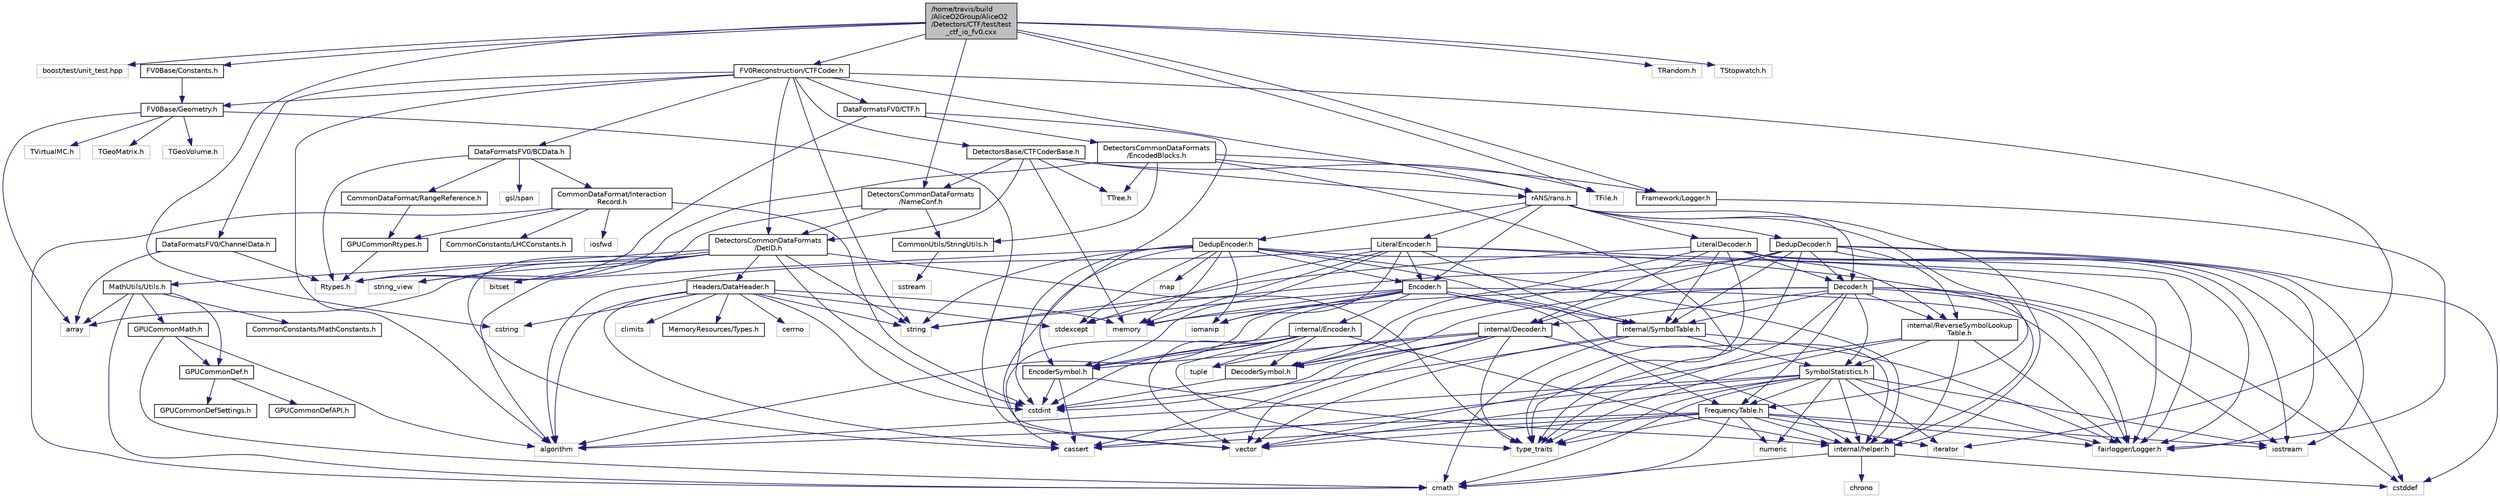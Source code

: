 digraph "/home/travis/build/AliceO2Group/AliceO2/Detectors/CTF/test/test_ctf_io_fv0.cxx"
{
 // INTERACTIVE_SVG=YES
  bgcolor="transparent";
  edge [fontname="Helvetica",fontsize="10",labelfontname="Helvetica",labelfontsize="10"];
  node [fontname="Helvetica",fontsize="10",shape=record];
  Node0 [label="/home/travis/build\l/AliceO2Group/AliceO2\l/Detectors/CTF/test/test\l_ctf_io_fv0.cxx",height=0.2,width=0.4,color="black", fillcolor="grey75", style="filled", fontcolor="black"];
  Node0 -> Node1 [color="midnightblue",fontsize="10",style="solid",fontname="Helvetica"];
  Node1 [label="boost/test/unit_test.hpp",height=0.2,width=0.4,color="grey75"];
  Node0 -> Node2 [color="midnightblue",fontsize="10",style="solid",fontname="Helvetica"];
  Node2 [label="DetectorsCommonDataFormats\l/NameConf.h",height=0.2,width=0.4,color="black",URL="$d7/d61/NameConf_8h.html",tooltip="Definition of the Names Generator class. "];
  Node2 -> Node3 [color="midnightblue",fontsize="10",style="solid",fontname="Helvetica"];
  Node3 [label="DetectorsCommonDataFormats\l/DetID.h",height=0.2,width=0.4,color="black",URL="$d6/d31/DetID_8h.html"];
  Node3 -> Node4 [color="midnightblue",fontsize="10",style="solid",fontname="Helvetica"];
  Node4 [label="Rtypes.h",height=0.2,width=0.4,color="grey75"];
  Node3 -> Node5 [color="midnightblue",fontsize="10",style="solid",fontname="Helvetica"];
  Node5 [label="array",height=0.2,width=0.4,color="grey75"];
  Node3 -> Node6 [color="midnightblue",fontsize="10",style="solid",fontname="Helvetica"];
  Node6 [label="bitset",height=0.2,width=0.4,color="grey75"];
  Node3 -> Node7 [color="midnightblue",fontsize="10",style="solid",fontname="Helvetica"];
  Node7 [label="cassert",height=0.2,width=0.4,color="grey75"];
  Node3 -> Node8 [color="midnightblue",fontsize="10",style="solid",fontname="Helvetica"];
  Node8 [label="cstdint",height=0.2,width=0.4,color="grey75"];
  Node3 -> Node9 [color="midnightblue",fontsize="10",style="solid",fontname="Helvetica"];
  Node9 [label="string_view",height=0.2,width=0.4,color="grey75"];
  Node3 -> Node10 [color="midnightblue",fontsize="10",style="solid",fontname="Helvetica"];
  Node10 [label="string",height=0.2,width=0.4,color="grey75"];
  Node3 -> Node11 [color="midnightblue",fontsize="10",style="solid",fontname="Helvetica"];
  Node11 [label="type_traits",height=0.2,width=0.4,color="grey75"];
  Node3 -> Node12 [color="midnightblue",fontsize="10",style="solid",fontname="Helvetica"];
  Node12 [label="MathUtils/Utils.h",height=0.2,width=0.4,color="black",URL="$d9/d52/Common_2MathUtils_2include_2MathUtils_2Utils_8h.html"];
  Node12 -> Node5 [color="midnightblue",fontsize="10",style="solid",fontname="Helvetica"];
  Node12 -> Node13 [color="midnightblue",fontsize="10",style="solid",fontname="Helvetica"];
  Node13 [label="cmath",height=0.2,width=0.4,color="grey75"];
  Node12 -> Node14 [color="midnightblue",fontsize="10",style="solid",fontname="Helvetica"];
  Node14 [label="GPUCommonDef.h",height=0.2,width=0.4,color="black",URL="$df/d21/GPUCommonDef_8h.html"];
  Node14 -> Node15 [color="midnightblue",fontsize="10",style="solid",fontname="Helvetica"];
  Node15 [label="GPUCommonDefSettings.h",height=0.2,width=0.4,color="black",URL="$d5/d93/GPUCommonDefSettings_8h.html"];
  Node14 -> Node16 [color="midnightblue",fontsize="10",style="solid",fontname="Helvetica"];
  Node16 [label="GPUCommonDefAPI.h",height=0.2,width=0.4,color="black",URL="$da/d5a/GPUCommonDefAPI_8h.html"];
  Node12 -> Node17 [color="midnightblue",fontsize="10",style="solid",fontname="Helvetica"];
  Node17 [label="GPUCommonMath.h",height=0.2,width=0.4,color="black",URL="$d6/da2/GPUCommonMath_8h.html"];
  Node17 -> Node14 [color="midnightblue",fontsize="10",style="solid",fontname="Helvetica"];
  Node17 -> Node13 [color="midnightblue",fontsize="10",style="solid",fontname="Helvetica"];
  Node17 -> Node18 [color="midnightblue",fontsize="10",style="solid",fontname="Helvetica"];
  Node18 [label="algorithm",height=0.2,width=0.4,color="grey75"];
  Node12 -> Node19 [color="midnightblue",fontsize="10",style="solid",fontname="Helvetica"];
  Node19 [label="CommonConstants/MathConstants.h",height=0.2,width=0.4,color="black",URL="$d6/d84/MathConstants_8h.html",tooltip="useful math constants "];
  Node3 -> Node20 [color="midnightblue",fontsize="10",style="solid",fontname="Helvetica"];
  Node20 [label="Headers/DataHeader.h",height=0.2,width=0.4,color="black",URL="$dc/dcd/DataHeader_8h.html"];
  Node20 -> Node8 [color="midnightblue",fontsize="10",style="solid",fontname="Helvetica"];
  Node20 -> Node21 [color="midnightblue",fontsize="10",style="solid",fontname="Helvetica"];
  Node21 [label="memory",height=0.2,width=0.4,color="grey75"];
  Node20 -> Node7 [color="midnightblue",fontsize="10",style="solid",fontname="Helvetica"];
  Node20 -> Node22 [color="midnightblue",fontsize="10",style="solid",fontname="Helvetica"];
  Node22 [label="cstring",height=0.2,width=0.4,color="grey75"];
  Node20 -> Node18 [color="midnightblue",fontsize="10",style="solid",fontname="Helvetica"];
  Node20 -> Node23 [color="midnightblue",fontsize="10",style="solid",fontname="Helvetica"];
  Node23 [label="stdexcept",height=0.2,width=0.4,color="grey75"];
  Node20 -> Node10 [color="midnightblue",fontsize="10",style="solid",fontname="Helvetica"];
  Node20 -> Node24 [color="midnightblue",fontsize="10",style="solid",fontname="Helvetica"];
  Node24 [label="climits",height=0.2,width=0.4,color="grey75"];
  Node20 -> Node25 [color="midnightblue",fontsize="10",style="solid",fontname="Helvetica"];
  Node25 [label="MemoryResources/Types.h",height=0.2,width=0.4,color="black",URL="$d7/df8/Types_8h.html"];
  Node20 -> Node26 [color="midnightblue",fontsize="10",style="solid",fontname="Helvetica"];
  Node26 [label="cerrno",height=0.2,width=0.4,color="grey75"];
  Node2 -> Node27 [color="midnightblue",fontsize="10",style="solid",fontname="Helvetica"];
  Node27 [label="CommonUtils/StringUtils.h",height=0.2,width=0.4,color="black",URL="$d1/d1e/Common_2Utils_2include_2CommonUtils_2StringUtils_8h.html"];
  Node27 -> Node28 [color="midnightblue",fontsize="10",style="solid",fontname="Helvetica"];
  Node28 [label="sstream",height=0.2,width=0.4,color="grey75"];
  Node2 -> Node9 [color="midnightblue",fontsize="10",style="solid",fontname="Helvetica"];
  Node0 -> Node29 [color="midnightblue",fontsize="10",style="solid",fontname="Helvetica"];
  Node29 [label="FV0Reconstruction/CTFCoder.h",height=0.2,width=0.4,color="black",URL="$d5/df7/FIT_2FV0_2reconstruction_2include_2FV0Reconstruction_2CTFCoder_8h.html"];
  Node29 -> Node18 [color="midnightblue",fontsize="10",style="solid",fontname="Helvetica"];
  Node29 -> Node30 [color="midnightblue",fontsize="10",style="solid",fontname="Helvetica"];
  Node30 [label="iterator",height=0.2,width=0.4,color="grey75"];
  Node29 -> Node10 [color="midnightblue",fontsize="10",style="solid",fontname="Helvetica"];
  Node29 -> Node31 [color="midnightblue",fontsize="10",style="solid",fontname="Helvetica"];
  Node31 [label="FV0Base/Geometry.h",height=0.2,width=0.4,color="black",URL="$d8/de0/FIT_2FV0_2base_2include_2FV0Base_2Geometry_8h.html"];
  Node31 -> Node32 [color="midnightblue",fontsize="10",style="solid",fontname="Helvetica"];
  Node32 [label="vector",height=0.2,width=0.4,color="grey75"];
  Node31 -> Node5 [color="midnightblue",fontsize="10",style="solid",fontname="Helvetica"];
  Node31 -> Node33 [color="midnightblue",fontsize="10",style="solid",fontname="Helvetica"];
  Node33 [label="TGeoMatrix.h",height=0.2,width=0.4,color="grey75"];
  Node31 -> Node34 [color="midnightblue",fontsize="10",style="solid",fontname="Helvetica"];
  Node34 [label="TGeoVolume.h",height=0.2,width=0.4,color="grey75"];
  Node31 -> Node35 [color="midnightblue",fontsize="10",style="solid",fontname="Helvetica"];
  Node35 [label="TVirtualMC.h",height=0.2,width=0.4,color="grey75"];
  Node29 -> Node36 [color="midnightblue",fontsize="10",style="solid",fontname="Helvetica"];
  Node36 [label="DataFormatsFV0/CTF.h",height=0.2,width=0.4,color="black",URL="$d5/d52/FIT_2FV0_2include_2DataFormatsFV0_2CTF_8h.html"];
  Node36 -> Node32 [color="midnightblue",fontsize="10",style="solid",fontname="Helvetica"];
  Node36 -> Node4 [color="midnightblue",fontsize="10",style="solid",fontname="Helvetica"];
  Node36 -> Node37 [color="midnightblue",fontsize="10",style="solid",fontname="Helvetica"];
  Node37 [label="DetectorsCommonDataFormats\l/EncodedBlocks.h",height=0.2,width=0.4,color="black",URL="$da/d91/EncodedBlocks_8h.html"];
  Node37 -> Node11 [color="midnightblue",fontsize="10",style="solid",fontname="Helvetica"];
  Node37 -> Node4 [color="midnightblue",fontsize="10",style="solid",fontname="Helvetica"];
  Node37 -> Node38 [color="midnightblue",fontsize="10",style="solid",fontname="Helvetica"];
  Node38 [label="rANS/rans.h",height=0.2,width=0.4,color="black",URL="$d4/de7/rans_8h.html",tooltip="header for public api "];
  Node38 -> Node39 [color="midnightblue",fontsize="10",style="solid",fontname="Helvetica"];
  Node39 [label="FrequencyTable.h",height=0.2,width=0.4,color="black",URL="$dd/d65/FrequencyTable_8h.html",tooltip="Histogram to depict frequencies of source symbols for rANS compression. "];
  Node39 -> Node18 [color="midnightblue",fontsize="10",style="solid",fontname="Helvetica"];
  Node39 -> Node7 [color="midnightblue",fontsize="10",style="solid",fontname="Helvetica"];
  Node39 -> Node13 [color="midnightblue",fontsize="10",style="solid",fontname="Helvetica"];
  Node39 -> Node40 [color="midnightblue",fontsize="10",style="solid",fontname="Helvetica"];
  Node40 [label="iostream",height=0.2,width=0.4,color="grey75"];
  Node39 -> Node30 [color="midnightblue",fontsize="10",style="solid",fontname="Helvetica"];
  Node39 -> Node41 [color="midnightblue",fontsize="10",style="solid",fontname="Helvetica"];
  Node41 [label="numeric",height=0.2,width=0.4,color="grey75"];
  Node39 -> Node11 [color="midnightblue",fontsize="10",style="solid",fontname="Helvetica"];
  Node39 -> Node32 [color="midnightblue",fontsize="10",style="solid",fontname="Helvetica"];
  Node39 -> Node42 [color="midnightblue",fontsize="10",style="solid",fontname="Helvetica"];
  Node42 [label="fairlogger/Logger.h",height=0.2,width=0.4,color="grey75"];
  Node39 -> Node43 [color="midnightblue",fontsize="10",style="solid",fontname="Helvetica"];
  Node43 [label="internal/helper.h",height=0.2,width=0.4,color="black",URL="$d4/da1/helper_8h.html",tooltip="various helper functions "];
  Node43 -> Node44 [color="midnightblue",fontsize="10",style="solid",fontname="Helvetica"];
  Node44 [label="cstddef",height=0.2,width=0.4,color="grey75"];
  Node43 -> Node13 [color="midnightblue",fontsize="10",style="solid",fontname="Helvetica"];
  Node43 -> Node45 [color="midnightblue",fontsize="10",style="solid",fontname="Helvetica"];
  Node45 [label="chrono",height=0.2,width=0.4,color="grey75"];
  Node38 -> Node46 [color="midnightblue",fontsize="10",style="solid",fontname="Helvetica"];
  Node46 [label="Encoder.h",height=0.2,width=0.4,color="black",URL="$dd/d74/Utilities_2rANS_2include_2rANS_2Encoder_8h.html"];
  Node46 -> Node47 [color="midnightblue",fontsize="10",style="solid",fontname="Helvetica"];
  Node47 [label="internal/Encoder.h",height=0.2,width=0.4,color="black",URL="$de/d8e/Utilities_2rANS_2include_2rANS_2internal_2Encoder_8h.html"];
  Node47 -> Node32 [color="midnightblue",fontsize="10",style="solid",fontname="Helvetica"];
  Node47 -> Node8 [color="midnightblue",fontsize="10",style="solid",fontname="Helvetica"];
  Node47 -> Node7 [color="midnightblue",fontsize="10",style="solid",fontname="Helvetica"];
  Node47 -> Node11 [color="midnightblue",fontsize="10",style="solid",fontname="Helvetica"];
  Node47 -> Node48 [color="midnightblue",fontsize="10",style="solid",fontname="Helvetica"];
  Node48 [label="tuple",height=0.2,width=0.4,color="grey75"];
  Node47 -> Node49 [color="midnightblue",fontsize="10",style="solid",fontname="Helvetica"];
  Node49 [label="DecoderSymbol.h",height=0.2,width=0.4,color="black",URL="$d7/d99/DecoderSymbol_8h.html",tooltip="Structure containing all relevant information for decoding a rANS encoded symbol. ..."];
  Node49 -> Node8 [color="midnightblue",fontsize="10",style="solid",fontname="Helvetica"];
  Node47 -> Node50 [color="midnightblue",fontsize="10",style="solid",fontname="Helvetica"];
  Node50 [label="EncoderSymbol.h",height=0.2,width=0.4,color="black",URL="$d2/d53/EncoderSymbol_8h.html",tooltip="Structure containing all relevant information to encode a symbol. "];
  Node50 -> Node8 [color="midnightblue",fontsize="10",style="solid",fontname="Helvetica"];
  Node50 -> Node7 [color="midnightblue",fontsize="10",style="solid",fontname="Helvetica"];
  Node50 -> Node43 [color="midnightblue",fontsize="10",style="solid",fontname="Helvetica"];
  Node47 -> Node43 [color="midnightblue",fontsize="10",style="solid",fontname="Helvetica"];
  Node46 -> Node21 [color="midnightblue",fontsize="10",style="solid",fontname="Helvetica"];
  Node46 -> Node18 [color="midnightblue",fontsize="10",style="solid",fontname="Helvetica"];
  Node46 -> Node51 [color="midnightblue",fontsize="10",style="solid",fontname="Helvetica"];
  Node51 [label="iomanip",height=0.2,width=0.4,color="grey75"];
  Node46 -> Node42 [color="midnightblue",fontsize="10",style="solid",fontname="Helvetica"];
  Node46 -> Node23 [color="midnightblue",fontsize="10",style="solid",fontname="Helvetica"];
  Node46 -> Node50 [color="midnightblue",fontsize="10",style="solid",fontname="Helvetica"];
  Node46 -> Node43 [color="midnightblue",fontsize="10",style="solid",fontname="Helvetica"];
  Node46 -> Node52 [color="midnightblue",fontsize="10",style="solid",fontname="Helvetica"];
  Node52 [label="internal/SymbolTable.h",height=0.2,width=0.4,color="black",URL="$d8/dd9/SymbolTable_8h.html",tooltip="Container for information needed to encode/decode a symbol of the alphabet. "];
  Node52 -> Node32 [color="midnightblue",fontsize="10",style="solid",fontname="Helvetica"];
  Node52 -> Node8 [color="midnightblue",fontsize="10",style="solid",fontname="Helvetica"];
  Node52 -> Node13 [color="midnightblue",fontsize="10",style="solid",fontname="Helvetica"];
  Node52 -> Node42 [color="midnightblue",fontsize="10",style="solid",fontname="Helvetica"];
  Node52 -> Node53 [color="midnightblue",fontsize="10",style="solid",fontname="Helvetica"];
  Node53 [label="SymbolStatistics.h",height=0.2,width=0.4,color="black",URL="$d0/d51/SymbolStatistics_8h.html",tooltip="Structure to depict the distribution of symbols in the source message. "];
  Node53 -> Node18 [color="midnightblue",fontsize="10",style="solid",fontname="Helvetica"];
  Node53 -> Node7 [color="midnightblue",fontsize="10",style="solid",fontname="Helvetica"];
  Node53 -> Node40 [color="midnightblue",fontsize="10",style="solid",fontname="Helvetica"];
  Node53 -> Node41 [color="midnightblue",fontsize="10",style="solid",fontname="Helvetica"];
  Node53 -> Node32 [color="midnightblue",fontsize="10",style="solid",fontname="Helvetica"];
  Node53 -> Node13 [color="midnightblue",fontsize="10",style="solid",fontname="Helvetica"];
  Node53 -> Node30 [color="midnightblue",fontsize="10",style="solid",fontname="Helvetica"];
  Node53 -> Node11 [color="midnightblue",fontsize="10",style="solid",fontname="Helvetica"];
  Node53 -> Node42 [color="midnightblue",fontsize="10",style="solid",fontname="Helvetica"];
  Node53 -> Node43 [color="midnightblue",fontsize="10",style="solid",fontname="Helvetica"];
  Node53 -> Node39 [color="midnightblue",fontsize="10",style="solid",fontname="Helvetica"];
  Node46 -> Node39 [color="midnightblue",fontsize="10",style="solid",fontname="Helvetica"];
  Node38 -> Node54 [color="midnightblue",fontsize="10",style="solid",fontname="Helvetica"];
  Node54 [label="Decoder.h",height=0.2,width=0.4,color="black",URL="$dc/d62/Utilities_2rANS_2include_2rANS_2Decoder_8h.html"];
  Node54 -> Node55 [color="midnightblue",fontsize="10",style="solid",fontname="Helvetica"];
  Node55 [label="internal/Decoder.h",height=0.2,width=0.4,color="black",URL="$d6/dfb/Utilities_2rANS_2include_2rANS_2internal_2Decoder_8h.html"];
  Node55 -> Node32 [color="midnightblue",fontsize="10",style="solid",fontname="Helvetica"];
  Node55 -> Node8 [color="midnightblue",fontsize="10",style="solid",fontname="Helvetica"];
  Node55 -> Node7 [color="midnightblue",fontsize="10",style="solid",fontname="Helvetica"];
  Node55 -> Node48 [color="midnightblue",fontsize="10",style="solid",fontname="Helvetica"];
  Node55 -> Node11 [color="midnightblue",fontsize="10",style="solid",fontname="Helvetica"];
  Node55 -> Node49 [color="midnightblue",fontsize="10",style="solid",fontname="Helvetica"];
  Node55 -> Node50 [color="midnightblue",fontsize="10",style="solid",fontname="Helvetica"];
  Node55 -> Node43 [color="midnightblue",fontsize="10",style="solid",fontname="Helvetica"];
  Node54 -> Node44 [color="midnightblue",fontsize="10",style="solid",fontname="Helvetica"];
  Node54 -> Node11 [color="midnightblue",fontsize="10",style="solid",fontname="Helvetica"];
  Node54 -> Node40 [color="midnightblue",fontsize="10",style="solid",fontname="Helvetica"];
  Node54 -> Node21 [color="midnightblue",fontsize="10",style="solid",fontname="Helvetica"];
  Node54 -> Node42 [color="midnightblue",fontsize="10",style="solid",fontname="Helvetica"];
  Node54 -> Node39 [color="midnightblue",fontsize="10",style="solid",fontname="Helvetica"];
  Node54 -> Node49 [color="midnightblue",fontsize="10",style="solid",fontname="Helvetica"];
  Node54 -> Node56 [color="midnightblue",fontsize="10",style="solid",fontname="Helvetica"];
  Node56 [label="internal/ReverseSymbolLookup\lTable.h",height=0.2,width=0.4,color="black",URL="$dc/d3b/ReverseSymbolLookupTable_8h.html",tooltip="Maps CDF back to source symbol - needed for the decoder. "];
  Node56 -> Node32 [color="midnightblue",fontsize="10",style="solid",fontname="Helvetica"];
  Node56 -> Node11 [color="midnightblue",fontsize="10",style="solid",fontname="Helvetica"];
  Node56 -> Node42 [color="midnightblue",fontsize="10",style="solid",fontname="Helvetica"];
  Node56 -> Node43 [color="midnightblue",fontsize="10",style="solid",fontname="Helvetica"];
  Node56 -> Node53 [color="midnightblue",fontsize="10",style="solid",fontname="Helvetica"];
  Node54 -> Node52 [color="midnightblue",fontsize="10",style="solid",fontname="Helvetica"];
  Node54 -> Node53 [color="midnightblue",fontsize="10",style="solid",fontname="Helvetica"];
  Node38 -> Node57 [color="midnightblue",fontsize="10",style="solid",fontname="Helvetica"];
  Node57 [label="DedupEncoder.h",height=0.2,width=0.4,color="black",URL="$d5/ddf/DedupEncoder_8h.html"];
  Node57 -> Node46 [color="midnightblue",fontsize="10",style="solid",fontname="Helvetica"];
  Node57 -> Node21 [color="midnightblue",fontsize="10",style="solid",fontname="Helvetica"];
  Node57 -> Node18 [color="midnightblue",fontsize="10",style="solid",fontname="Helvetica"];
  Node57 -> Node51 [color="midnightblue",fontsize="10",style="solid",fontname="Helvetica"];
  Node57 -> Node58 [color="midnightblue",fontsize="10",style="solid",fontname="Helvetica"];
  Node58 [label="map",height=0.2,width=0.4,color="grey75"];
  Node57 -> Node8 [color="midnightblue",fontsize="10",style="solid",fontname="Helvetica"];
  Node57 -> Node10 [color="midnightblue",fontsize="10",style="solid",fontname="Helvetica"];
  Node57 -> Node42 [color="midnightblue",fontsize="10",style="solid",fontname="Helvetica"];
  Node57 -> Node23 [color="midnightblue",fontsize="10",style="solid",fontname="Helvetica"];
  Node57 -> Node50 [color="midnightblue",fontsize="10",style="solid",fontname="Helvetica"];
  Node57 -> Node43 [color="midnightblue",fontsize="10",style="solid",fontname="Helvetica"];
  Node57 -> Node52 [color="midnightblue",fontsize="10",style="solid",fontname="Helvetica"];
  Node38 -> Node59 [color="midnightblue",fontsize="10",style="solid",fontname="Helvetica"];
  Node59 [label="DedupDecoder.h",height=0.2,width=0.4,color="black",URL="$da/da6/DedupDecoder_8h.html"];
  Node59 -> Node54 [color="midnightblue",fontsize="10",style="solid",fontname="Helvetica"];
  Node59 -> Node44 [color="midnightblue",fontsize="10",style="solid",fontname="Helvetica"];
  Node59 -> Node11 [color="midnightblue",fontsize="10",style="solid",fontname="Helvetica"];
  Node59 -> Node40 [color="midnightblue",fontsize="10",style="solid",fontname="Helvetica"];
  Node59 -> Node10 [color="midnightblue",fontsize="10",style="solid",fontname="Helvetica"];
  Node59 -> Node42 [color="midnightblue",fontsize="10",style="solid",fontname="Helvetica"];
  Node59 -> Node49 [color="midnightblue",fontsize="10",style="solid",fontname="Helvetica"];
  Node59 -> Node56 [color="midnightblue",fontsize="10",style="solid",fontname="Helvetica"];
  Node59 -> Node52 [color="midnightblue",fontsize="10",style="solid",fontname="Helvetica"];
  Node59 -> Node55 [color="midnightblue",fontsize="10",style="solid",fontname="Helvetica"];
  Node38 -> Node60 [color="midnightblue",fontsize="10",style="solid",fontname="Helvetica"];
  Node60 [label="LiteralEncoder.h",height=0.2,width=0.4,color="black",URL="$d9/de1/LiteralEncoder_8h.html"];
  Node60 -> Node46 [color="midnightblue",fontsize="10",style="solid",fontname="Helvetica"];
  Node60 -> Node21 [color="midnightblue",fontsize="10",style="solid",fontname="Helvetica"];
  Node60 -> Node18 [color="midnightblue",fontsize="10",style="solid",fontname="Helvetica"];
  Node60 -> Node51 [color="midnightblue",fontsize="10",style="solid",fontname="Helvetica"];
  Node60 -> Node42 [color="midnightblue",fontsize="10",style="solid",fontname="Helvetica"];
  Node60 -> Node23 [color="midnightblue",fontsize="10",style="solid",fontname="Helvetica"];
  Node60 -> Node50 [color="midnightblue",fontsize="10",style="solid",fontname="Helvetica"];
  Node60 -> Node43 [color="midnightblue",fontsize="10",style="solid",fontname="Helvetica"];
  Node60 -> Node52 [color="midnightblue",fontsize="10",style="solid",fontname="Helvetica"];
  Node38 -> Node61 [color="midnightblue",fontsize="10",style="solid",fontname="Helvetica"];
  Node61 [label="LiteralDecoder.h",height=0.2,width=0.4,color="black",URL="$df/dfe/LiteralDecoder_8h.html"];
  Node61 -> Node54 [color="midnightblue",fontsize="10",style="solid",fontname="Helvetica"];
  Node61 -> Node44 [color="midnightblue",fontsize="10",style="solid",fontname="Helvetica"];
  Node61 -> Node11 [color="midnightblue",fontsize="10",style="solid",fontname="Helvetica"];
  Node61 -> Node40 [color="midnightblue",fontsize="10",style="solid",fontname="Helvetica"];
  Node61 -> Node10 [color="midnightblue",fontsize="10",style="solid",fontname="Helvetica"];
  Node61 -> Node42 [color="midnightblue",fontsize="10",style="solid",fontname="Helvetica"];
  Node61 -> Node49 [color="midnightblue",fontsize="10",style="solid",fontname="Helvetica"];
  Node61 -> Node56 [color="midnightblue",fontsize="10",style="solid",fontname="Helvetica"];
  Node61 -> Node52 [color="midnightblue",fontsize="10",style="solid",fontname="Helvetica"];
  Node61 -> Node55 [color="midnightblue",fontsize="10",style="solid",fontname="Helvetica"];
  Node38 -> Node43 [color="midnightblue",fontsize="10",style="solid",fontname="Helvetica"];
  Node37 -> Node62 [color="midnightblue",fontsize="10",style="solid",fontname="Helvetica"];
  Node62 [label="TTree.h",height=0.2,width=0.4,color="grey75"];
  Node37 -> Node27 [color="midnightblue",fontsize="10",style="solid",fontname="Helvetica"];
  Node37 -> Node63 [color="midnightblue",fontsize="10",style="solid",fontname="Helvetica"];
  Node63 [label="Framework/Logger.h",height=0.2,width=0.4,color="black",URL="$dd/da4/Logger_8h.html"];
  Node63 -> Node42 [color="midnightblue",fontsize="10",style="solid",fontname="Helvetica"];
  Node29 -> Node64 [color="midnightblue",fontsize="10",style="solid",fontname="Helvetica"];
  Node64 [label="DataFormatsFV0/BCData.h",height=0.2,width=0.4,color="black",URL="$d7/d54/FIT_2FV0_2include_2DataFormatsFV0_2BCData_8h.html"];
  Node64 -> Node65 [color="midnightblue",fontsize="10",style="solid",fontname="Helvetica"];
  Node65 [label="CommonDataFormat/Interaction\lRecord.h",height=0.2,width=0.4,color="black",URL="$d9/d80/InteractionRecord_8h.html"];
  Node65 -> Node66 [color="midnightblue",fontsize="10",style="solid",fontname="Helvetica"];
  Node66 [label="GPUCommonRtypes.h",height=0.2,width=0.4,color="black",URL="$d2/d45/GPUCommonRtypes_8h.html"];
  Node66 -> Node4 [color="midnightblue",fontsize="10",style="solid",fontname="Helvetica"];
  Node65 -> Node67 [color="midnightblue",fontsize="10",style="solid",fontname="Helvetica"];
  Node67 [label="iosfwd",height=0.2,width=0.4,color="grey75"];
  Node65 -> Node8 [color="midnightblue",fontsize="10",style="solid",fontname="Helvetica"];
  Node65 -> Node13 [color="midnightblue",fontsize="10",style="solid",fontname="Helvetica"];
  Node65 -> Node68 [color="midnightblue",fontsize="10",style="solid",fontname="Helvetica"];
  Node68 [label="CommonConstants/LHCConstants.h",height=0.2,width=0.4,color="black",URL="$d4/dc6/LHCConstants_8h.html",tooltip="Header to collect LHC related constants. "];
  Node64 -> Node69 [color="midnightblue",fontsize="10",style="solid",fontname="Helvetica"];
  Node69 [label="CommonDataFormat/RangeReference.h",height=0.2,width=0.4,color="black",URL="$de/d64/RangeReference_8h.html",tooltip="Class to refer to the 1st entry and N elements of some group in the continuous container. "];
  Node69 -> Node66 [color="midnightblue",fontsize="10",style="solid",fontname="Helvetica"];
  Node64 -> Node4 [color="midnightblue",fontsize="10",style="solid",fontname="Helvetica"];
  Node64 -> Node70 [color="midnightblue",fontsize="10",style="solid",fontname="Helvetica"];
  Node70 [label="gsl/span",height=0.2,width=0.4,color="grey75"];
  Node29 -> Node71 [color="midnightblue",fontsize="10",style="solid",fontname="Helvetica"];
  Node71 [label="DataFormatsFV0/ChannelData.h",height=0.2,width=0.4,color="black",URL="$d0/def/FIT_2FV0_2include_2DataFormatsFV0_2ChannelData_8h.html"];
  Node71 -> Node5 [color="midnightblue",fontsize="10",style="solid",fontname="Helvetica"];
  Node71 -> Node4 [color="midnightblue",fontsize="10",style="solid",fontname="Helvetica"];
  Node29 -> Node3 [color="midnightblue",fontsize="10",style="solid",fontname="Helvetica"];
  Node29 -> Node72 [color="midnightblue",fontsize="10",style="solid",fontname="Helvetica"];
  Node72 [label="DetectorsBase/CTFCoderBase.h",height=0.2,width=0.4,color="black",URL="$d4/dbb/CTFCoderBase_8h.html",tooltip="Declarations for CTFCoderBase class (support of external dictionaries) "];
  Node72 -> Node21 [color="midnightblue",fontsize="10",style="solid",fontname="Helvetica"];
  Node72 -> Node73 [color="midnightblue",fontsize="10",style="solid",fontname="Helvetica"];
  Node73 [label="TFile.h",height=0.2,width=0.4,color="grey75"];
  Node72 -> Node62 [color="midnightblue",fontsize="10",style="solid",fontname="Helvetica"];
  Node72 -> Node3 [color="midnightblue",fontsize="10",style="solid",fontname="Helvetica"];
  Node72 -> Node2 [color="midnightblue",fontsize="10",style="solid",fontname="Helvetica"];
  Node72 -> Node38 [color="midnightblue",fontsize="10",style="solid",fontname="Helvetica"];
  Node29 -> Node38 [color="midnightblue",fontsize="10",style="solid",fontname="Helvetica"];
  Node0 -> Node74 [color="midnightblue",fontsize="10",style="solid",fontname="Helvetica"];
  Node74 [label="FV0Base/Constants.h",height=0.2,width=0.4,color="black",URL="$d0/dfe/Detectors_2FIT_2FV0_2base_2include_2FV0Base_2Constants_8h.html"];
  Node74 -> Node31 [color="midnightblue",fontsize="10",style="solid",fontname="Helvetica"];
  Node0 -> Node63 [color="midnightblue",fontsize="10",style="solid",fontname="Helvetica"];
  Node0 -> Node73 [color="midnightblue",fontsize="10",style="solid",fontname="Helvetica"];
  Node0 -> Node75 [color="midnightblue",fontsize="10",style="solid",fontname="Helvetica"];
  Node75 [label="TRandom.h",height=0.2,width=0.4,color="grey75"];
  Node0 -> Node76 [color="midnightblue",fontsize="10",style="solid",fontname="Helvetica"];
  Node76 [label="TStopwatch.h",height=0.2,width=0.4,color="grey75"];
  Node0 -> Node22 [color="midnightblue",fontsize="10",style="solid",fontname="Helvetica"];
}

